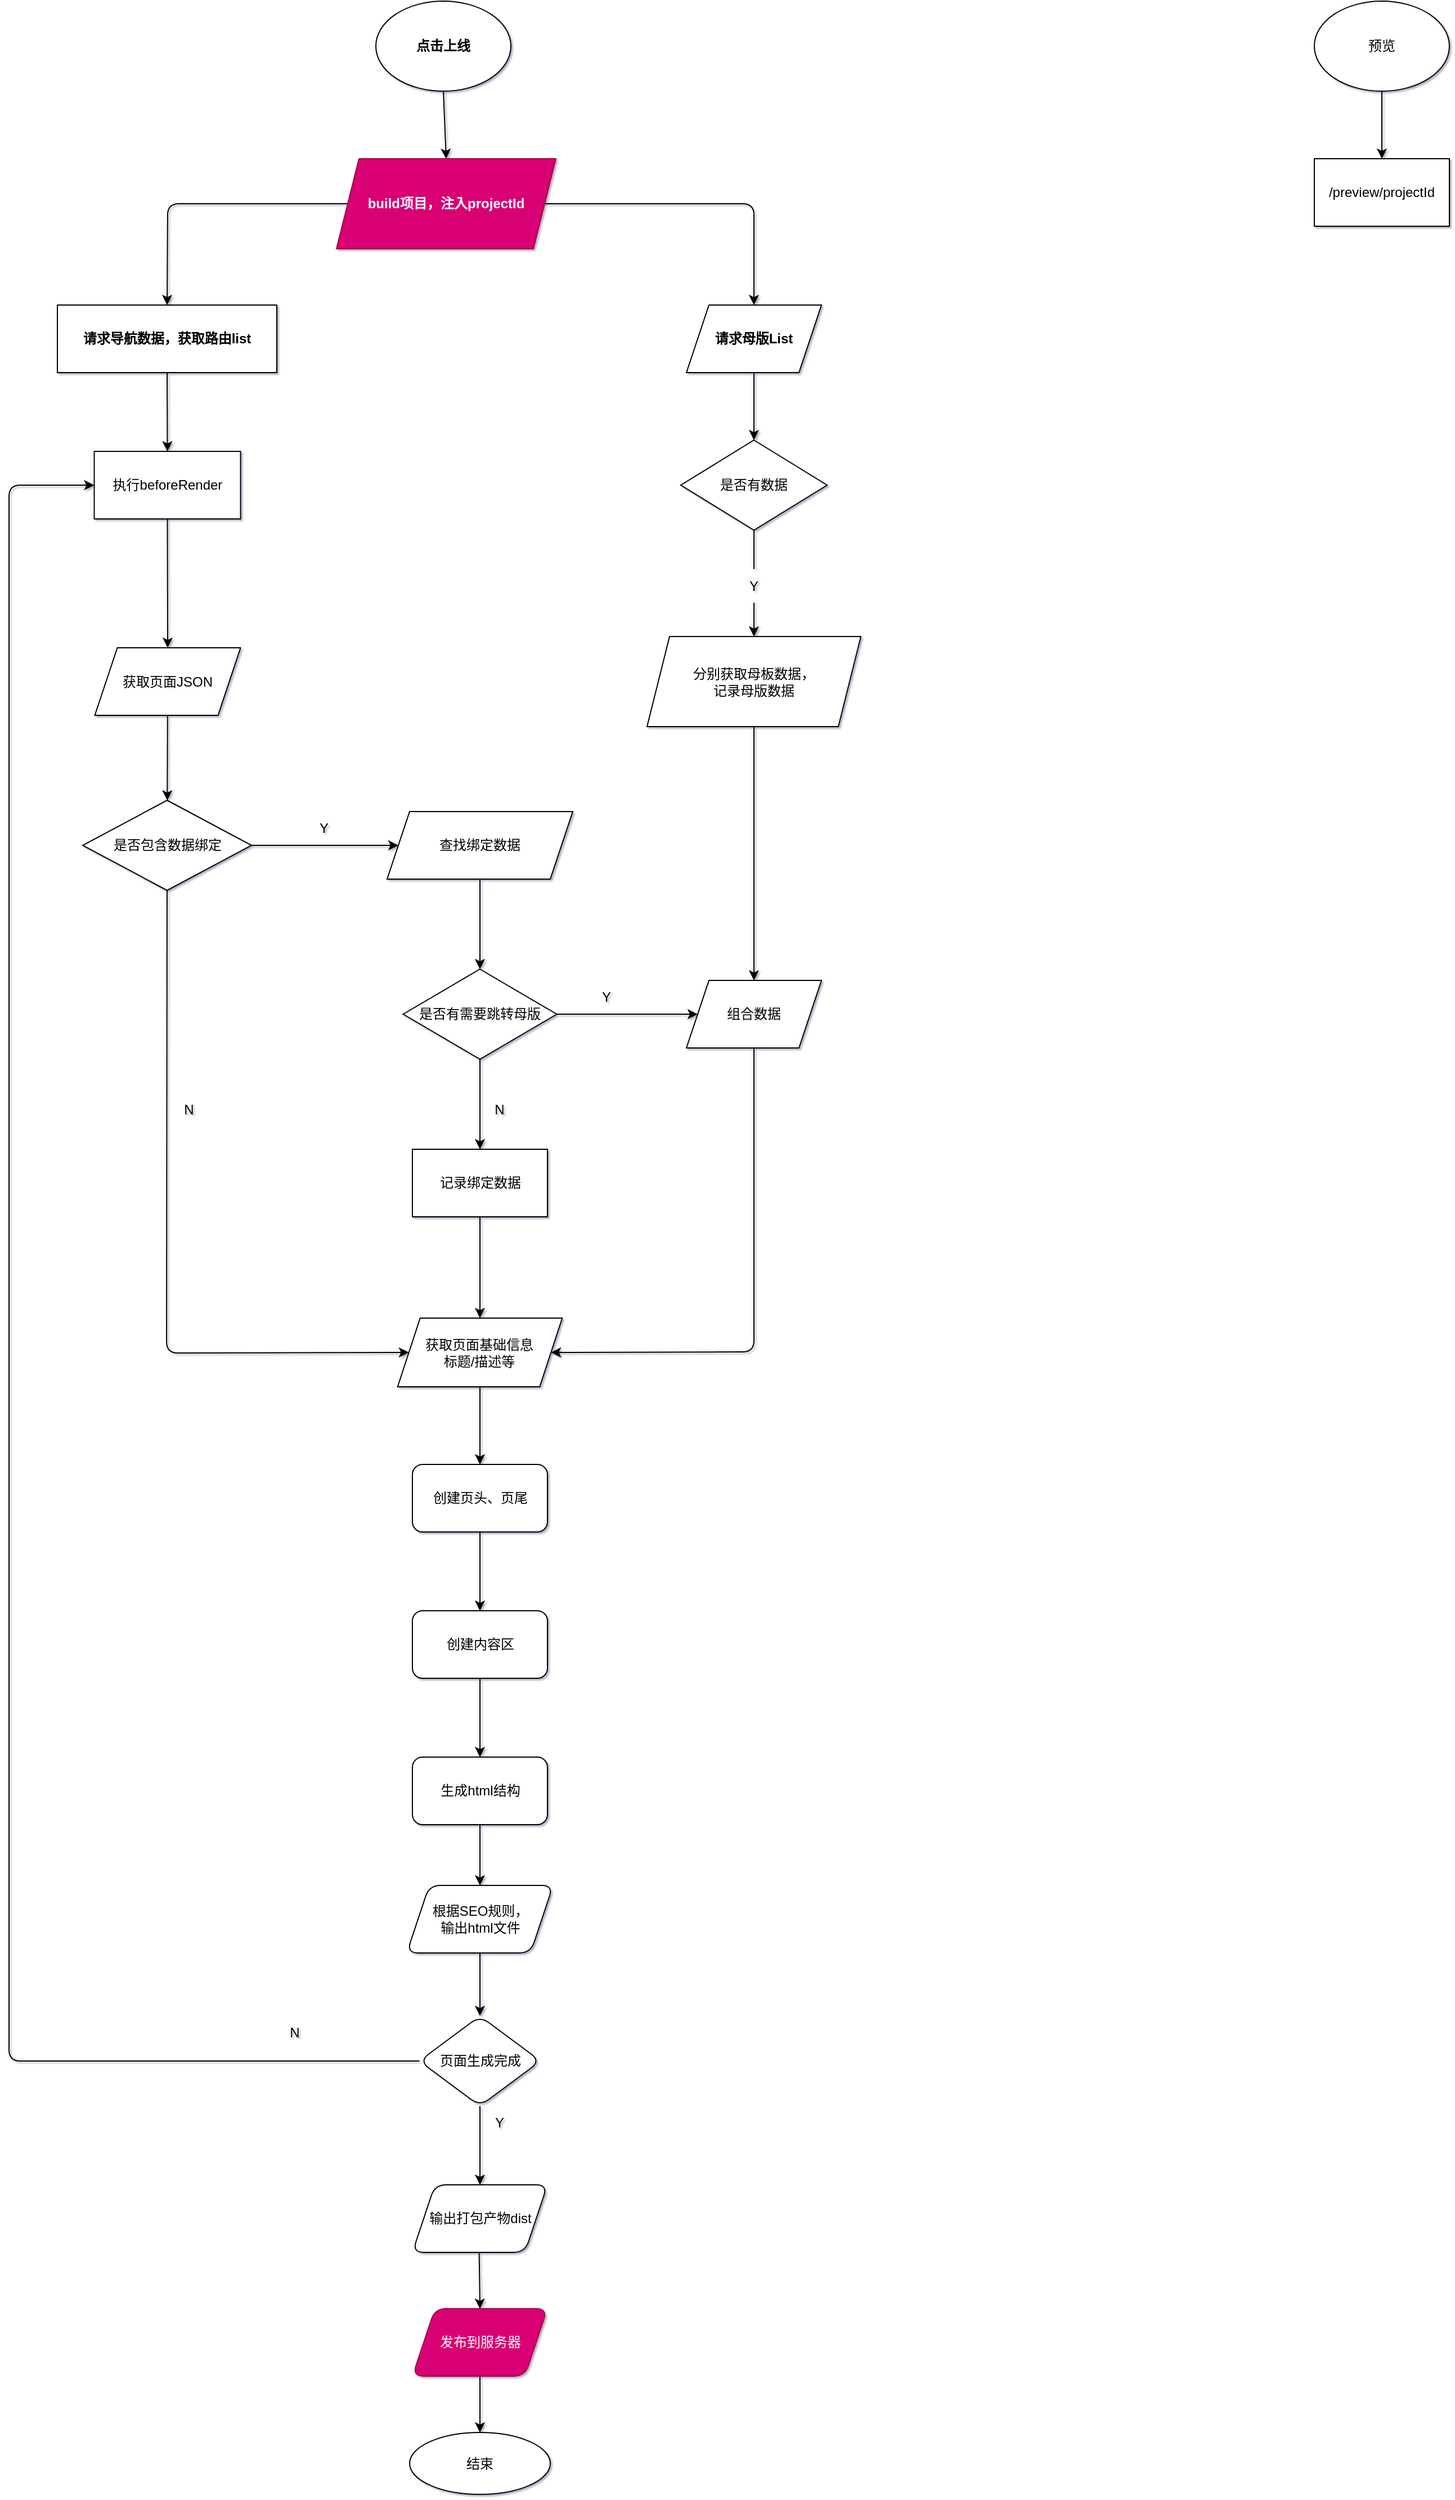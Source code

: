 <mxfile>
    <diagram id="crJVOW4x-Orq-4mwdtka" name="第 1 页">
        <mxGraphModel dx="1037" dy="1090" grid="1" gridSize="10" guides="1" tooltips="1" connect="1" arrows="1" fold="1" page="1" pageScale="1" pageWidth="827" pageHeight="1169" math="0" shadow="1">
            <root>
                <mxCell id="0"/>
                <mxCell id="1" parent="0"/>
                <mxCell id="4" style="edgeStyle=none;html=1;entryX=0.5;entryY=0;entryDx=0;entryDy=0;exitX=0.5;exitY=1;exitDx=0;exitDy=0;" parent="1" source="2" target="3" edge="1">
                    <mxGeometry relative="1" as="geometry">
                        <mxPoint x="426" y="180" as="targetPoint"/>
                    </mxGeometry>
                </mxCell>
                <mxCell id="2" value="&lt;h2 style=&quot;font-size: 12px;&quot;&gt;点击上线&lt;/h2&gt;" style="ellipse;whiteSpace=wrap;html=1;fontStyle=1;fontSize=12;" parent="1" vertex="1">
                    <mxGeometry x="366" y="50" width="120" height="80" as="geometry"/>
                </mxCell>
                <mxCell id="6" style="edgeStyle=none;html=1;entryX=0.5;entryY=0;entryDx=0;entryDy=0;exitX=0;exitY=0.5;exitDx=0;exitDy=0;" parent="1" source="3" target="5" edge="1">
                    <mxGeometry relative="1" as="geometry">
                        <mxPoint x="426" y="270" as="sourcePoint"/>
                        <Array as="points">
                            <mxPoint x="181" y="230"/>
                        </Array>
                    </mxGeometry>
                </mxCell>
                <mxCell id="3" value="&lt;h2 style=&quot;font-size: 12px;&quot;&gt;build项目，注入projectId&lt;/h2&gt;" style="shape=parallelogram;perimeter=parallelogramPerimeter;whiteSpace=wrap;html=1;fixedSize=1;fontStyle=1;fontSize=12;fillColor=#d80073;fontColor=#ffffff;strokeColor=#A50040;" parent="1" vertex="1">
                    <mxGeometry x="331" y="190" width="195" height="80" as="geometry"/>
                </mxCell>
                <mxCell id="5" value="请求导航数据，获取路由list" style="rounded=0;whiteSpace=wrap;html=1;fontStyle=1;fontSize=12;" parent="1" vertex="1">
                    <mxGeometry x="83" y="320" width="195" height="60" as="geometry"/>
                </mxCell>
                <mxCell id="28" value="" style="edgeStyle=none;html=1;fontSize=12;exitX=0.5;exitY=1;exitDx=0;exitDy=0;entryX=0.5;entryY=0;entryDx=0;entryDy=0;" parent="1" source="5" target="27" edge="1">
                    <mxGeometry relative="1" as="geometry"/>
                </mxCell>
                <mxCell id="61" value="" style="edgeStyle=none;html=1;fontSize=12;startArrow=none;" parent="1" source="16" target="14" edge="1">
                    <mxGeometry relative="1" as="geometry"/>
                </mxCell>
                <mxCell id="8" value="是否有数据" style="rhombus;whiteSpace=wrap;html=1;fontSize=12;" parent="1" vertex="1">
                    <mxGeometry x="637" y="440" width="130" height="80" as="geometry"/>
                </mxCell>
                <mxCell id="94" style="edgeStyle=none;html=1;entryX=0.5;entryY=0;entryDx=0;entryDy=0;fontSize=12;" parent="1" source="14" target="93" edge="1">
                    <mxGeometry relative="1" as="geometry"/>
                </mxCell>
                <mxCell id="14" value="分别获取母板数据，&lt;br&gt;记录母版数据" style="shape=parallelogram;perimeter=parallelogramPerimeter;whiteSpace=wrap;html=1;fixedSize=1;" parent="1" vertex="1">
                    <mxGeometry x="607" y="614.5" width="190" height="80" as="geometry"/>
                </mxCell>
                <mxCell id="30" value="" style="edgeStyle=none;html=1;fontSize=12;exitX=0.5;exitY=1;exitDx=0;exitDy=0;entryX=0.5;entryY=0;entryDx=0;entryDy=0;" parent="1" source="27" target="29" edge="1">
                    <mxGeometry relative="1" as="geometry"/>
                </mxCell>
                <mxCell id="27" value="执行beforeRender" style="whiteSpace=wrap;html=1;" parent="1" vertex="1">
                    <mxGeometry x="115.75" y="450" width="130" height="60" as="geometry"/>
                </mxCell>
                <mxCell id="76" value="" style="edgeStyle=none;html=1;fontSize=12;" parent="1" source="29" target="75" edge="1">
                    <mxGeometry relative="1" as="geometry"/>
                </mxCell>
                <mxCell id="29" value="获取页面JSON" style="shape=parallelogram;perimeter=parallelogramPerimeter;whiteSpace=wrap;html=1;fixedSize=1;" parent="1" vertex="1">
                    <mxGeometry x="116.25" y="624.5" width="129.5" height="60" as="geometry"/>
                </mxCell>
                <mxCell id="91" value="" style="edgeStyle=none;html=1;fontSize=12;" parent="1" source="34" target="90" edge="1">
                    <mxGeometry relative="1" as="geometry"/>
                </mxCell>
                <mxCell id="34" value="查找绑定数据" style="shape=parallelogram;perimeter=parallelogramPerimeter;whiteSpace=wrap;html=1;fixedSize=1;fontSize=12;fontStyle=0" parent="1" vertex="1">
                    <mxGeometry x="376" y="770" width="165" height="60" as="geometry"/>
                </mxCell>
                <mxCell id="99" style="edgeStyle=none;html=1;entryX=0.5;entryY=0;entryDx=0;entryDy=0;fontSize=12;" parent="1" source="38" target="41" edge="1">
                    <mxGeometry relative="1" as="geometry"/>
                </mxCell>
                <mxCell id="38" value="获取页面基础信息&lt;br&gt;标题/描述等" style="shape=parallelogram;perimeter=parallelogramPerimeter;whiteSpace=wrap;html=1;fixedSize=1;" parent="1" vertex="1">
                    <mxGeometry x="385.37" y="1220" width="146.25" height="61" as="geometry"/>
                </mxCell>
                <mxCell id="44" value="" style="edgeStyle=none;html=1;fontSize=12;" parent="1" source="41" target="43" edge="1">
                    <mxGeometry relative="1" as="geometry"/>
                </mxCell>
                <mxCell id="41" value="创建页头、页尾" style="rounded=1;whiteSpace=wrap;html=1;" parent="1" vertex="1">
                    <mxGeometry x="398.5" y="1350" width="120" height="60" as="geometry"/>
                </mxCell>
                <mxCell id="109" value="" style="edgeStyle=none;html=1;fontSize=12;" parent="1" source="43" target="108" edge="1">
                    <mxGeometry relative="1" as="geometry"/>
                </mxCell>
                <mxCell id="43" value="创建内容区" style="whiteSpace=wrap;html=1;rounded=1;" parent="1" vertex="1">
                    <mxGeometry x="398.5" y="1480" width="120" height="60" as="geometry"/>
                </mxCell>
                <mxCell id="116" style="edgeStyle=none;html=1;entryX=0;entryY=0.5;entryDx=0;entryDy=0;fontSize=12;exitX=0;exitY=0.5;exitDx=0;exitDy=0;" parent="1" source="113" target="27" edge="1">
                    <mxGeometry relative="1" as="geometry">
                        <Array as="points">
                            <mxPoint x="40" y="1880"/>
                            <mxPoint x="40" y="480"/>
                        </Array>
                    </mxGeometry>
                </mxCell>
                <mxCell id="123" style="edgeStyle=none;html=1;entryX=0.5;entryY=0;entryDx=0;entryDy=0;fontSize=12;" parent="1" target="122" edge="1">
                    <mxGeometry relative="1" as="geometry">
                        <mxPoint x="457.618" y="2035" as="sourcePoint"/>
                        <mxPoint x="456" y="2090" as="targetPoint"/>
                    </mxGeometry>
                </mxCell>
                <mxCell id="47" value="输出打包产物dist" style="shape=parallelogram;perimeter=parallelogramPerimeter;whiteSpace=wrap;html=1;fixedSize=1;rounded=1;" parent="1" vertex="1">
                    <mxGeometry x="398.5" y="1990" width="120" height="60" as="geometry"/>
                </mxCell>
                <mxCell id="52" value="结束" style="ellipse;whiteSpace=wrap;html=1;rounded=1;" parent="1" vertex="1">
                    <mxGeometry x="396" y="2210" width="125" height="55" as="geometry"/>
                </mxCell>
                <mxCell id="60" value="" style="edgeStyle=none;html=1;fontSize=12;" parent="1" source="56" target="8" edge="1">
                    <mxGeometry relative="1" as="geometry"/>
                </mxCell>
                <mxCell id="56" value="请求母版List" style="shape=parallelogram;perimeter=parallelogramPerimeter;whiteSpace=wrap;html=1;fixedSize=1;rounded=0;fontStyle=1;" parent="1" vertex="1">
                    <mxGeometry x="642" y="320" width="120" height="60" as="geometry"/>
                </mxCell>
                <mxCell id="59" value="" style="endArrow=classic;html=1;fontSize=12;exitX=1;exitY=0.5;exitDx=0;exitDy=0;entryX=0.5;entryY=0;entryDx=0;entryDy=0;" parent="1" source="3" target="56" edge="1">
                    <mxGeometry width="50" height="50" relative="1" as="geometry">
                        <mxPoint x="646" y="460" as="sourcePoint"/>
                        <mxPoint x="696" y="410" as="targetPoint"/>
                        <Array as="points">
                            <mxPoint x="702" y="230"/>
                        </Array>
                    </mxGeometry>
                </mxCell>
                <mxCell id="65" value="" style="edgeStyle=none;html=1;fontSize=12;endArrow=none;" parent="1" source="8" target="16" edge="1">
                    <mxGeometry relative="1" as="geometry">
                        <mxPoint x="702" y="560" as="sourcePoint"/>
                        <mxPoint x="702" y="640" as="targetPoint"/>
                    </mxGeometry>
                </mxCell>
                <mxCell id="16" value="Y" style="text;strokeColor=none;align=center;fillColor=none;html=1;verticalAlign=middle;whiteSpace=wrap;rounded=0;fontSize=12;" parent="1" vertex="1">
                    <mxGeometry x="672" y="554.5" width="60" height="30" as="geometry"/>
                </mxCell>
                <mxCell id="77" style="edgeStyle=none;html=1;entryX=0;entryY=0.5;entryDx=0;entryDy=0;fontSize=12;exitX=1;exitY=0.5;exitDx=0;exitDy=0;" parent="1" source="75" target="34" edge="1">
                    <mxGeometry relative="1" as="geometry"/>
                </mxCell>
                <mxCell id="85" style="edgeStyle=none;html=1;entryX=0;entryY=0.5;entryDx=0;entryDy=0;fontSize=12;" parent="1" source="75" target="38" edge="1">
                    <mxGeometry relative="1" as="geometry">
                        <Array as="points">
                            <mxPoint x="180" y="1251"/>
                        </Array>
                    </mxGeometry>
                </mxCell>
                <mxCell id="75" value="是否包含数据绑定" style="rhombus;whiteSpace=wrap;html=1;" parent="1" vertex="1">
                    <mxGeometry x="105.5" y="760" width="150" height="80" as="geometry"/>
                </mxCell>
                <mxCell id="81" value="Y" style="text;strokeColor=none;align=center;fillColor=none;html=1;verticalAlign=middle;whiteSpace=wrap;rounded=0;fontSize=12;" parent="1" vertex="1">
                    <mxGeometry x="290" y="770" width="60" height="30" as="geometry"/>
                </mxCell>
                <mxCell id="86" value="N" style="text;strokeColor=none;align=center;fillColor=none;html=1;verticalAlign=middle;whiteSpace=wrap;rounded=0;fontSize=12;" parent="1" vertex="1">
                    <mxGeometry x="446" y="1020" width="60" height="30" as="geometry"/>
                </mxCell>
                <mxCell id="95" style="edgeStyle=none;html=1;entryX=0;entryY=0.5;entryDx=0;entryDy=0;fontSize=12;" parent="1" source="90" target="93" edge="1">
                    <mxGeometry relative="1" as="geometry"/>
                </mxCell>
                <mxCell id="105" value="" style="edgeStyle=none;html=1;fontSize=12;" parent="1" source="90" target="104" edge="1">
                    <mxGeometry relative="1" as="geometry"/>
                </mxCell>
                <mxCell id="90" value="是否有需要跳转母版" style="rhombus;whiteSpace=wrap;html=1;" parent="1" vertex="1">
                    <mxGeometry x="390.25" y="910" width="136.5" height="80" as="geometry"/>
                </mxCell>
                <mxCell id="100" style="edgeStyle=none;html=1;entryX=1;entryY=0.5;entryDx=0;entryDy=0;fontSize=12;exitX=0.5;exitY=1;exitDx=0;exitDy=0;" parent="1" source="93" target="38" edge="1">
                    <mxGeometry relative="1" as="geometry">
                        <mxPoint x="656" y="1032.0" as="sourcePoint"/>
                        <mxPoint x="521.62" y="1272.5" as="targetPoint"/>
                        <Array as="points">
                            <mxPoint x="702" y="1250"/>
                        </Array>
                    </mxGeometry>
                </mxCell>
                <mxCell id="93" value="组合数据" style="shape=parallelogram;perimeter=parallelogramPerimeter;whiteSpace=wrap;html=1;fixedSize=1;fontSize=12;" parent="1" vertex="1">
                    <mxGeometry x="642" y="920" width="120" height="60" as="geometry"/>
                </mxCell>
                <mxCell id="96" value="N" style="text;strokeColor=none;align=center;fillColor=none;html=1;verticalAlign=middle;whiteSpace=wrap;rounded=0;fontSize=12;" parent="1" vertex="1">
                    <mxGeometry x="170" y="1020" width="60" height="30" as="geometry"/>
                </mxCell>
                <mxCell id="97" value="Y" style="text;strokeColor=none;align=center;fillColor=none;html=1;verticalAlign=middle;whiteSpace=wrap;rounded=0;fontSize=12;" parent="1" vertex="1">
                    <mxGeometry x="541" y="920" width="60" height="30" as="geometry"/>
                </mxCell>
                <mxCell id="106" value="" style="edgeStyle=none;html=1;fontSize=12;" parent="1" source="104" target="38" edge="1">
                    <mxGeometry relative="1" as="geometry"/>
                </mxCell>
                <mxCell id="104" value="记录绑定数据" style="whiteSpace=wrap;html=1;" parent="1" vertex="1">
                    <mxGeometry x="398.5" y="1070" width="120" height="60" as="geometry"/>
                </mxCell>
                <mxCell id="111" value="" style="edgeStyle=none;html=1;fontSize=12;" parent="1" source="108" target="110" edge="1">
                    <mxGeometry relative="1" as="geometry"/>
                </mxCell>
                <mxCell id="114" value="" style="edgeStyle=none;html=1;fontSize=12;" parent="1" source="110" target="113" edge="1">
                    <mxGeometry relative="1" as="geometry"/>
                </mxCell>
                <mxCell id="108" value="生成html结构" style="whiteSpace=wrap;html=1;rounded=1;" parent="1" vertex="1">
                    <mxGeometry x="398.5" y="1610" width="120" height="60" as="geometry"/>
                </mxCell>
                <mxCell id="110" value="根据SEO规则，&lt;br&gt;输出html文件" style="shape=parallelogram;perimeter=parallelogramPerimeter;whiteSpace=wrap;html=1;fixedSize=1;rounded=1;" parent="1" vertex="1">
                    <mxGeometry x="393.5" y="1724" width="130" height="60" as="geometry"/>
                </mxCell>
                <mxCell id="115" value="" style="edgeStyle=none;html=1;fontSize=12;" parent="1" source="113" target="47" edge="1">
                    <mxGeometry relative="1" as="geometry"/>
                </mxCell>
                <mxCell id="113" value="页面生成完成" style="rhombus;whiteSpace=wrap;html=1;rounded=1;fontSize=12;" parent="1" vertex="1">
                    <mxGeometry x="404.75" y="1840" width="107.5" height="80" as="geometry"/>
                </mxCell>
                <mxCell id="118" value="Y" style="text;strokeColor=none;align=center;fillColor=none;html=1;verticalAlign=middle;whiteSpace=wrap;rounded=0;fontSize=12;" parent="1" vertex="1">
                    <mxGeometry x="446" y="1920" width="60" height="30" as="geometry"/>
                </mxCell>
                <mxCell id="119" value="N" style="text;strokeColor=none;align=center;fillColor=none;html=1;verticalAlign=middle;whiteSpace=wrap;rounded=0;fontSize=12;" parent="1" vertex="1">
                    <mxGeometry x="264" y="1840" width="60" height="30" as="geometry"/>
                </mxCell>
                <mxCell id="124" style="edgeStyle=none;html=1;entryX=0.5;entryY=0;entryDx=0;entryDy=0;fontSize=12;" parent="1" source="122" target="52" edge="1">
                    <mxGeometry relative="1" as="geometry"/>
                </mxCell>
                <mxCell id="122" value="发布到服务器" style="shape=parallelogram;perimeter=parallelogramPerimeter;whiteSpace=wrap;html=1;fixedSize=1;rounded=1;fontSize=12;fillColor=#d80073;fontColor=#ffffff;strokeColor=#A50040;" parent="1" vertex="1">
                    <mxGeometry x="398.5" y="2100" width="120" height="60" as="geometry"/>
                </mxCell>
                <mxCell id="127" value="" style="edgeStyle=none;html=1;" edge="1" parent="1" source="125" target="126">
                    <mxGeometry relative="1" as="geometry"/>
                </mxCell>
                <mxCell id="125" value="预览" style="ellipse;whiteSpace=wrap;html=1;" vertex="1" parent="1">
                    <mxGeometry x="1200" y="50" width="120" height="80" as="geometry"/>
                </mxCell>
                <mxCell id="126" value="/preview/projectId" style="whiteSpace=wrap;html=1;" vertex="1" parent="1">
                    <mxGeometry x="1200" y="190" width="120" height="60" as="geometry"/>
                </mxCell>
            </root>
        </mxGraphModel>
    </diagram>
</mxfile>